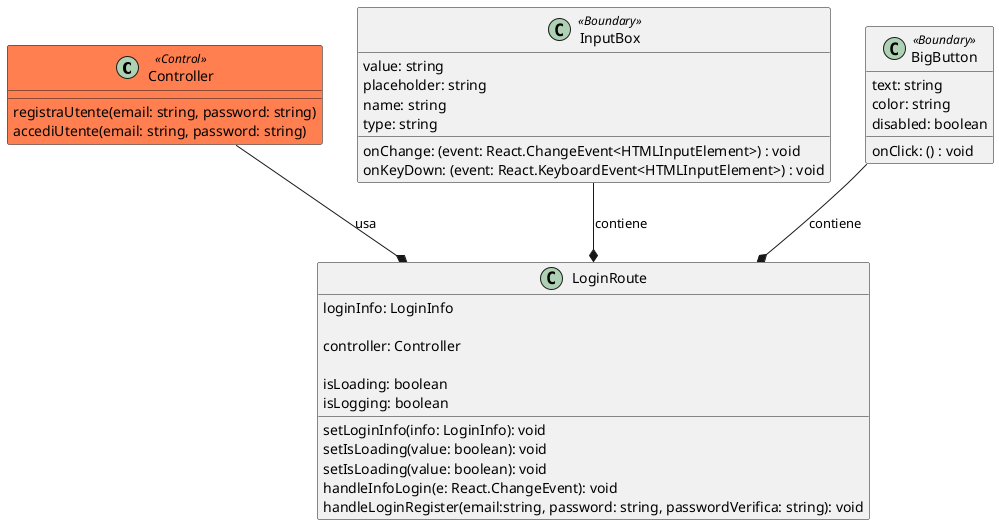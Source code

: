 @startuml login_route

class Controller <<Control>> #coral{
  
  registraUtente(email: string, password: string)
  accediUtente(email: string, password: string)

}

class LoginRoute {
  loginInfo: LoginInfo
  setLoginInfo(info: LoginInfo): void

  controller: Controller

  isLoading: boolean
  isLogging: boolean

  setIsLoading(value: boolean): void
  setIsLoading(value: boolean): void


  handleInfoLogin(e: React.ChangeEvent): void
  handleLoginRegister(email:string, password: string, passwordVerifica: string): void

}

class InputBox <<Boundary>> {

	value: string
	placeholder: string
	name: string
	type: string
	onChange: (event: React.ChangeEvent<HTMLInputElement>) : void
	onKeyDown: (event: React.KeyboardEvent<HTMLInputElement>) : void

}

class BigButton <<Boundary>> {

  onClick: () : void
  text: string
  color: string
  disabled: boolean

}





BigButton --* LoginRoute : contiene
InputBox--* LoginRoute : contiene
Controller --* LoginRoute : usa

@enduml



